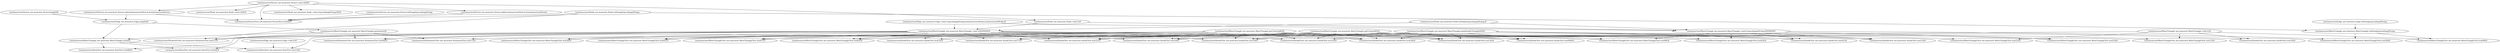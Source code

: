 digraph MoreTriangle{
	"Lnet/mooctest/Vector net.mooctest.Vector.add(Lnet/mooctest/Vector;)Lnet/mooctest/Vector;" -> "Lnet/mooctest/VectorTest net.mooctest.VectorTest.test29()V";
	"Lnet/mooctest/MoreTriangle net.mooctest.MoreTriangle.perimeter()D" -> "Lnet/mooctest/PerimeterTest net.mooctest.PerimeterTest.test27()V";
	"Lnet/mooctest/MoreTriangle net.mooctest.MoreTriangle.perimeter()D" -> "Lnet/mooctest/PerimeterTest net.mooctest.PerimeterTest.test11()V";
	"Lnet/mooctest/MoreTriangle net.mooctest.MoreTriangle.perimeter()D" -> "Lnet/mooctest/PerimeterTest net.mooctest.PerimeterTest.test04()V";
	"Lnet/mooctest/MoreTriangle net.mooctest.MoreTriangle.perimeter()D" -> "Lnet/mooctest/MoreTriangle net.mooctest.MoreTriangle.area()D";
	"Lnet/mooctest/MoreTriangle net.mooctest.MoreTriangle.getCentroidX()D" -> "Lnet/mooctest/MoreTriangleTest net.mooctest.MoreTriangleTest.test03()V";
	"Lnet/mooctest/MoreTriangle net.mooctest.MoreTriangle.getCentroidX()D" -> "Lnet/mooctest/InsideTest net.mooctest.InsideTest.test20()V";
	"Lnet/mooctest/MoreTriangle net.mooctest.MoreTriangle.getCentroidX()D" -> "Lnet/mooctest/InsideTest net.mooctest.InsideTest.test17()V";
	"Lnet/mooctest/MoreTriangle net.mooctest.MoreTriangle.getCentroidX()D" -> "Lnet/mooctest/InsideTest net.mooctest.InsideTest.test14()V";
	"Lnet/mooctest/MoreTriangle net.mooctest.MoreTriangle.getCentroidX()D" -> "Lnet/mooctest/MoreTriangleTest net.mooctest.MoreTriangleTest.test26()V";
	"Lnet/mooctest/MoreTriangle net.mooctest.MoreTriangle.getCentroidX()D" -> "Lnet/mooctest/MoreTriangleTest net.mooctest.MoreTriangleTest.test02()V";
	"Lnet/mooctest/MoreTriangle net.mooctest.MoreTriangle.getCentroidX()D" -> "Lnet/mooctest/InsideTest net.mooctest.InsideTest.test000()V";
	"Lnet/mooctest/MoreTriangle net.mooctest.MoreTriangle.getCentroidX()D" -> "Lnet/mooctest/InsideTest net.mooctest.InsideTest.test21()V";
	"Lnet/mooctest/MoreTriangle net.mooctest.MoreTriangle.getCentroidX()D" -> "Lnet/mooctest/MoreTriangleTest net.mooctest.MoreTriangleTest.test05()V";
	"Lnet/mooctest/MoreTriangle net.mooctest.MoreTriangle.getCentroidX()D" -> "Lnet/mooctest/InsideTest net.mooctest.InsideTest.test01()V";
	"Lnet/mooctest/MoreTriangle net.mooctest.MoreTriangle.getCentroidX()D" -> "Lnet/mooctest/InsideTest net.mooctest.InsideTest.test15()V";
	"Lnet/mooctest/MoreTriangle net.mooctest.MoreTriangle.getCentroidX()D" -> "Lnet/mooctest/InsideTest net.mooctest.InsideTest.test16()V";
	"Lnet/mooctest/MoreTriangle net.mooctest.MoreTriangle.getCentroidX()D" -> "Lnet/mooctest/MoreTriangleTest net.mooctest.MoreTriangleTest.test23()V";
	"Lnet/mooctest/MoreTriangle net.mooctest.MoreTriangle.getCentroidX()D" -> "Lnet/mooctest/MoreTriangleTest net.mooctest.MoreTriangleTest.test06()V";
	"Lnet/mooctest/MoreTriangle net.mooctest.MoreTriangle.getCentroidX()D" -> "Lnet/mooctest/InsideTest net.mooctest.InsideTest.test18()V";
	"Lnet/mooctest/MoreTriangle net.mooctest.MoreTriangle.getCentroidX()D" -> "Lnet/mooctest/InsideTest net.mooctest.InsideTest.test19()V";
	"Lnet/mooctest/MoreTriangle net.mooctest.MoreTriangle.getCentroidX()D" -> "Lnet/mooctest/MoreTriangleTest net.mooctest.MoreTriangleTest.test07()V";
	"Lnet/mooctest/MoreTriangle net.mooctest.MoreTriangle.<init>(DDDDDD)V" -> "Lnet/mooctest/MoreTriangleTest net.mooctest.MoreTriangleTest.test03()V";
	"Lnet/mooctest/MoreTriangle net.mooctest.MoreTriangle.<init>(DDDDDD)V" -> "Lnet/mooctest/InsideTest net.mooctest.InsideTest.test20()V";
	"Lnet/mooctest/MoreTriangle net.mooctest.MoreTriangle.<init>(DDDDDD)V" -> "Lnet/mooctest/InsideTest net.mooctest.InsideTest.test17()V";
	"Lnet/mooctest/MoreTriangle net.mooctest.MoreTriangle.<init>(DDDDDD)V" -> "Lnet/mooctest/PerimeterTest net.mooctest.PerimeterTest.test27()V";
	"Lnet/mooctest/MoreTriangle net.mooctest.MoreTriangle.<init>(DDDDDD)V" -> "Lnet/mooctest/AreaTest net.mooctest.AreaTest.test08()V";
	"Lnet/mooctest/MoreTriangle net.mooctest.MoreTriangle.<init>(DDDDDD)V" -> "Lnet/mooctest/InsideTest net.mooctest.InsideTest.test14()V";
	"Lnet/mooctest/MoreTriangle net.mooctest.MoreTriangle.<init>(DDDDDD)V" -> "Lnet/mooctest/MoreTriangleTest net.mooctest.MoreTriangleTest.test26()V";
	"Lnet/mooctest/MoreTriangle net.mooctest.MoreTriangle.<init>(DDDDDD)V" -> "Lnet/mooctest/PerimeterTest net.mooctest.PerimeterTest.test04()V";
	"Lnet/mooctest/MoreTriangle net.mooctest.MoreTriangle.<init>(DDDDDD)V" -> "Lnet/mooctest/InsideTest net.mooctest.InsideTest.test000()V";
	"Lnet/mooctest/MoreTriangle net.mooctest.MoreTriangle.<init>(DDDDDD)V" -> "Lnet/mooctest/InsideTest net.mooctest.InsideTest.test21()V";
	"Lnet/mooctest/MoreTriangle net.mooctest.MoreTriangle.<init>(DDDDDD)V" -> "Lnet/mooctest/MoreTriangleTest net.mooctest.MoreTriangleTest.test05()V";
	"Lnet/mooctest/MoreTriangle net.mooctest.MoreTriangle.<init>(DDDDDD)V" -> "Lnet/mooctest/InsideTest net.mooctest.InsideTest.test22()V";
	"Lnet/mooctest/MoreTriangle net.mooctest.MoreTriangle.<init>(DDDDDD)V" -> "Lnet/mooctest/AreaTest net.mooctest.AreaTest.test24()V";
	"Lnet/mooctest/MoreTriangle net.mooctest.MoreTriangle.<init>(DDDDDD)V" -> "Lnet/mooctest/InsideTest net.mooctest.InsideTest.test16()V";
	"Lnet/mooctest/MoreTriangle net.mooctest.MoreTriangle.<init>(DDDDDD)V" -> "Lnet/mooctest/AreaTest net.mooctest.AreaTest.test13()V";
	"Lnet/mooctest/MoreTriangle net.mooctest.MoreTriangle.<init>(DDDDDD)V" -> "Lnet/mooctest/InsideTest net.mooctest.InsideTest.test18()V";
	"Lnet/mooctest/MoreTriangle net.mooctest.MoreTriangle.<init>(DDDDDD)V" -> "Lnet/mooctest/InsideTest net.mooctest.InsideTest.test19()V";
	"Lnet/mooctest/MoreTriangle net.mooctest.MoreTriangle.<init>(DDDDDD)V" -> "Lnet/mooctest/MoreTriangleTest net.mooctest.MoreTriangleTest.test07()V";
	"Lnet/mooctest/MoreTriangle net.mooctest.MoreTriangle.<init>()V" -> "Lnet/mooctest/PerimeterTest net.mooctest.PerimeterTest.test11()V";
	"Lnet/mooctest/MoreTriangle net.mooctest.MoreTriangle.<init>()V" -> "Lnet/mooctest/MoreTriangleTest net.mooctest.MoreTriangleTest.test12()V";
	"Lnet/mooctest/MoreTriangle net.mooctest.MoreTriangle.<init>()V" -> "Lnet/mooctest/MoreTriangleTest net.mooctest.MoreTriangleTest.test23()V";
	"Lnet/mooctest/MoreTriangle net.mooctest.MoreTriangle.<init>()V" -> "Lnet/mooctest/MoreTriangleTest net.mooctest.MoreTriangleTest.test09()V";
	"Lnet/mooctest/MoreTriangle net.mooctest.MoreTriangle.<init>()V" -> "Lnet/mooctest/InsideTest net.mooctest.InsideTest.test10()V";
	"Lnet/mooctest/MoreTriangle net.mooctest.MoreTriangle.toString()Ljava/lang/String;" -> "Lnet/mooctest/MoreTriangleTest net.mooctest.MoreTriangleTest.test28()V";
	"Lnet/mooctest/MoreTriangle net.mooctest.MoreTriangle.toString()Ljava/lang/String;" -> "Lnet/mooctest/MoreTriangleTest net.mooctest.MoreTriangleTest.test09()V";
	"Lnet/mooctest/Vector net.mooctest.Vector.<init>(DD)V" -> "Lnet/mooctest/Vector net.mooctest.Vector.add(Lnet/mooctest/Vector;)Lnet/mooctest/Vector;";
	"Lnet/mooctest/Vector net.mooctest.Vector.<init>(DD)V" -> "Lnet/mooctest/Node net.mooctest.Node.<init>(DD)V";
	"Lnet/mooctest/Vector net.mooctest.Vector.<init>(DD)V" -> "Lnet/mooctest/VectorTest net.mooctest.VectorTest.test29()V";
	"Lnet/mooctest/Vector net.mooctest.Vector.<init>(DD)V" -> "Lnet/mooctest/Vector net.mooctest.Vector.sub(Lnet/mooctest/Vector;)Lnet/mooctest/Vector;";
	"Lnet/mooctest/Vector net.mooctest.Vector.<init>(DD)V" -> "Lnet/mooctest/Node net.mooctest.Node.<init>(Ljava/lang/String;DD)V";
	"Lnet/mooctest/Vector net.mooctest.Vector.<init>(DD)V" -> "Lnet/mooctest/Node net.mooctest.Node.<init>()V";
	"Lnet/mooctest/MoreTriangle net.mooctest.MoreTriangle.pointInsideTriangle(DD)Z" -> "Lnet/mooctest/InsideTest net.mooctest.InsideTest.test20()V";
	"Lnet/mooctest/MoreTriangle net.mooctest.MoreTriangle.pointInsideTriangle(DD)Z" -> "Lnet/mooctest/InsideTest net.mooctest.InsideTest.test17()V";
	"Lnet/mooctest/MoreTriangle net.mooctest.MoreTriangle.pointInsideTriangle(DD)Z" -> "Lnet/mooctest/InsideTest net.mooctest.InsideTest.test14()V";
	"Lnet/mooctest/MoreTriangle net.mooctest.MoreTriangle.pointInsideTriangle(DD)Z" -> "Lnet/mooctest/InsideTest net.mooctest.InsideTest.test000()V";
	"Lnet/mooctest/MoreTriangle net.mooctest.MoreTriangle.pointInsideTriangle(DD)Z" -> "Lnet/mooctest/InsideTest net.mooctest.InsideTest.test21()V";
	"Lnet/mooctest/MoreTriangle net.mooctest.MoreTriangle.pointInsideTriangle(DD)Z" -> "Lnet/mooctest/InsideTest net.mooctest.InsideTest.test01()V";
	"Lnet/mooctest/MoreTriangle net.mooctest.MoreTriangle.pointInsideTriangle(DD)Z" -> "Lnet/mooctest/InsideTest net.mooctest.InsideTest.test22()V";
	"Lnet/mooctest/MoreTriangle net.mooctest.MoreTriangle.pointInsideTriangle(DD)Z" -> "Lnet/mooctest/InsideTest net.mooctest.InsideTest.test15()V";
	"Lnet/mooctest/MoreTriangle net.mooctest.MoreTriangle.pointInsideTriangle(DD)Z" -> "Lnet/mooctest/InsideTest net.mooctest.InsideTest.test16()V";
	"Lnet/mooctest/MoreTriangle net.mooctest.MoreTriangle.pointInsideTriangle(DD)Z" -> "Lnet/mooctest/InsideTest net.mooctest.InsideTest.test10()V";
	"Lnet/mooctest/MoreTriangle net.mooctest.MoreTriangle.pointInsideTriangle(DD)Z" -> "Lnet/mooctest/InsideTest net.mooctest.InsideTest.test18()V";
	"Lnet/mooctest/MoreTriangle net.mooctest.MoreTriangle.pointInsideTriangle(DD)Z" -> "Lnet/mooctest/InsideTest net.mooctest.InsideTest.test19()V";
	"Lnet/mooctest/Node net.mooctest.Node.setName(Ljava/lang/String;)V" -> "Lnet/mooctest/MoreTriangle net.mooctest.MoreTriangle.<init>(DDDDDD)V";
	"Lnet/mooctest/Node net.mooctest.Node.setName(Ljava/lang/String;)V" -> "Lnet/mooctest/MoreTriangle net.mooctest.MoreTriangle.<init>(Ljava/lang/String;DDDDDD)V";
	"Lnet/mooctest/Edge net.mooctest.Edge.<init>(Ljava/lang/String;Lnet/mooctest/Node;Lnet/mooctest/Node;)V" -> "Lnet/mooctest/MoreTriangle net.mooctest.MoreTriangle.<init>(DDDDDD)V";
	"Lnet/mooctest/Edge net.mooctest.Edge.<init>(Ljava/lang/String;Lnet/mooctest/Node;Lnet/mooctest/Node;)V" -> "Lnet/mooctest/MoreTriangle net.mooctest.MoreTriangle.<init>(Ljava/lang/String;DDDDDD)V";
	"Lnet/mooctest/MoreTriangle net.mooctest.MoreTriangle.<init>(Ljava/lang/String;DDDDDD)V" -> "Lnet/mooctest/MoreTriangleTest net.mooctest.MoreTriangleTest.test28()V";
	"Lnet/mooctest/MoreTriangle net.mooctest.MoreTriangle.<init>(Ljava/lang/String;DDDDDD)V" -> "Lnet/mooctest/MoreTriangleTest net.mooctest.MoreTriangleTest.test25()V";
	"Lnet/mooctest/MoreTriangle net.mooctest.MoreTriangle.<init>(Ljava/lang/String;DDDDDD)V" -> "Lnet/mooctest/MoreTriangleTest net.mooctest.MoreTriangleTest.test02()V";
	"Lnet/mooctest/MoreTriangle net.mooctest.MoreTriangle.<init>(Ljava/lang/String;DDDDDD)V" -> "Lnet/mooctest/InsideTest net.mooctest.InsideTest.test01()V";
	"Lnet/mooctest/MoreTriangle net.mooctest.MoreTriangle.<init>(Ljava/lang/String;DDDDDD)V" -> "Lnet/mooctest/InsideTest net.mooctest.InsideTest.test15()V";
	"Lnet/mooctest/MoreTriangle net.mooctest.MoreTriangle.<init>(Ljava/lang/String;DDDDDD)V" -> "Lnet/mooctest/MoreTriangleTest net.mooctest.MoreTriangleTest.test06()V";
	"Lnet/mooctest/Edge net.mooctest.Edge.<init>()V" -> "Lnet/mooctest/AreaTest net.mooctest.AreaTest.test13()V";
	"Lnet/mooctest/Edge net.mooctest.Edge.length()D" -> "Lnet/mooctest/MoreTriangle net.mooctest.MoreTriangle.perimeter()D";
	"Lnet/mooctest/Edge net.mooctest.Edge.length()D" -> "Lnet/mooctest/MoreTriangle net.mooctest.MoreTriangle.area()D";
	"Lnet/mooctest/Edge net.mooctest.Edge.toString()Ljava/lang/String;" -> "Lnet/mooctest/MoreTriangle net.mooctest.MoreTriangle.toString()Ljava/lang/String;";
	"Lnet/mooctest/MoreTriangle net.mooctest.MoreTriangle.getCentroidY()D" -> "Lnet/mooctest/MoreTriangleTest net.mooctest.MoreTriangleTest.test03()V";
	"Lnet/mooctest/MoreTriangle net.mooctest.MoreTriangle.getCentroidY()D" -> "Lnet/mooctest/InsideTest net.mooctest.InsideTest.test20()V";
	"Lnet/mooctest/MoreTriangle net.mooctest.MoreTriangle.getCentroidY()D" -> "Lnet/mooctest/InsideTest net.mooctest.InsideTest.test14()V";
	"Lnet/mooctest/MoreTriangle net.mooctest.MoreTriangle.getCentroidY()D" -> "Lnet/mooctest/MoreTriangleTest net.mooctest.MoreTriangleTest.test25()V";
	"Lnet/mooctest/MoreTriangle net.mooctest.MoreTriangle.getCentroidY()D" -> "Lnet/mooctest/PerimeterTest net.mooctest.PerimeterTest.test04()V";
	"Lnet/mooctest/MoreTriangle net.mooctest.MoreTriangle.getCentroidY()D" -> "Lnet/mooctest/MoreTriangleTest net.mooctest.MoreTriangleTest.test02()V";
	"Lnet/mooctest/MoreTriangle net.mooctest.MoreTriangle.getCentroidY()D" -> "Lnet/mooctest/InsideTest net.mooctest.InsideTest.test000()V";
	"Lnet/mooctest/MoreTriangle net.mooctest.MoreTriangle.getCentroidY()D" -> "Lnet/mooctest/InsideTest net.mooctest.InsideTest.test21()V";
	"Lnet/mooctest/MoreTriangle net.mooctest.MoreTriangle.getCentroidY()D" -> "Lnet/mooctest/MoreTriangleTest net.mooctest.MoreTriangleTest.test05()V";
	"Lnet/mooctest/MoreTriangle net.mooctest.MoreTriangle.getCentroidY()D" -> "Lnet/mooctest/InsideTest net.mooctest.InsideTest.test01()V";
	"Lnet/mooctest/MoreTriangle net.mooctest.MoreTriangle.getCentroidY()D" -> "Lnet/mooctest/InsideTest net.mooctest.InsideTest.test15()V";
	"Lnet/mooctest/MoreTriangle net.mooctest.MoreTriangle.getCentroidY()D" -> "Lnet/mooctest/InsideTest net.mooctest.InsideTest.test16()V";
	"Lnet/mooctest/MoreTriangle net.mooctest.MoreTriangle.getCentroidY()D" -> "Lnet/mooctest/MoreTriangleTest net.mooctest.MoreTriangleTest.test12()V";
	"Lnet/mooctest/MoreTriangle net.mooctest.MoreTriangle.getCentroidY()D" -> "Lnet/mooctest/MoreTriangleTest net.mooctest.MoreTriangleTest.test06()V";
	"Lnet/mooctest/MoreTriangle net.mooctest.MoreTriangle.getCentroidY()D" -> "Lnet/mooctest/InsideTest net.mooctest.InsideTest.test18()V";
	"Lnet/mooctest/MoreTriangle net.mooctest.MoreTriangle.getCentroidY()D" -> "Lnet/mooctest/InsideTest net.mooctest.InsideTest.test19()V";
	"Lnet/mooctest/MoreTriangle net.mooctest.MoreTriangle.getCentroidY()D" -> "Lnet/mooctest/MoreTriangleTest net.mooctest.MoreTriangleTest.test07()V";
	"Lnet/mooctest/MoreTriangle net.mooctest.MoreTriangle.area()D" -> "Lnet/mooctest/AreaTest net.mooctest.AreaTest.test08()V";
	"Lnet/mooctest/MoreTriangle net.mooctest.MoreTriangle.area()D" -> "Lnet/mooctest/AreaTest net.mooctest.AreaTest.test24()V";
	"Lnet/mooctest/MoreTriangle net.mooctest.MoreTriangle.area()D" -> "Lnet/mooctest/AreaTest net.mooctest.AreaTest.test13()V";
	"Lnet/mooctest/Vector net.mooctest.Vector.sub(Lnet/mooctest/Vector;)Lnet/mooctest/Vector;" -> "Lnet/mooctest/VectorTest net.mooctest.VectorTest.test29()V";
	"Lnet/mooctest/Vector net.mooctest.Vector.sub(Lnet/mooctest/Vector;)Lnet/mooctest/Vector;" -> "Lnet/mooctest/Edge net.mooctest.Edge.length()D";
	"Lnet/mooctest/Vector net.mooctest.Vector.toString()Ljava/lang/String;" -> "Lnet/mooctest/VectorTest net.mooctest.VectorTest.test29()V";
	"Lnet/mooctest/Node net.mooctest.Node.toString()Ljava/lang/String;" -> "Lnet/mooctest/MoreTriangle net.mooctest.MoreTriangle.toString()Ljava/lang/String;";
	"Lnet/mooctest/Node net.mooctest.Node.toString()Ljava/lang/String;" -> "Lnet/mooctest/PerimeterTest net.mooctest.PerimeterTest.test27()V";
	"Lnet/mooctest/Node net.mooctest.Node.toString()Ljava/lang/String;" -> "Lnet/mooctest/VectorTest net.mooctest.VectorTest.test29()V";
	"Lnet/mooctest/Vector net.mooctest.Vector.length()D" -> "Lnet/mooctest/Edge net.mooctest.Edge.length()D";
	"Lnet/mooctest/Node net.mooctest.Node.<init>()V" -> "Lnet/mooctest/MoreTriangle net.mooctest.MoreTriangle.<init>(DDDDDD)V";
	"Lnet/mooctest/Node net.mooctest.Node.<init>()V" -> "Lnet/mooctest/MoreTriangle net.mooctest.MoreTriangle.<init>(Ljava/lang/String;DDDDDD)V";
}